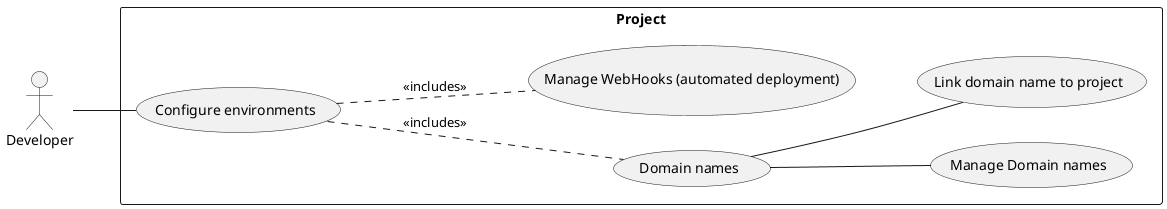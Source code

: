 @startuml "Deployment app"

left to right direction

actor "Developer" as User

rectangle Project {
    usecase "Configure environments" as ConfigureEnvironments
    usecase "Domain names" as DomainNames
    usecase "Manage Domain names" as ManageDomainNames
    usecase "Manage WebHooks (automated deployment)" as ManageWebHooks
    usecase "Link domain name to project" as LinkDomainNameToProject
}

User -- ConfigureEnvironments

ConfigureEnvironments .-- DomainNames : <<includes>>
ConfigureEnvironments .-- ManageWebHooks : <<includes>>

DomainNames -- ManageDomainNames
DomainNames -- LinkDomainNameToProject

@enduml